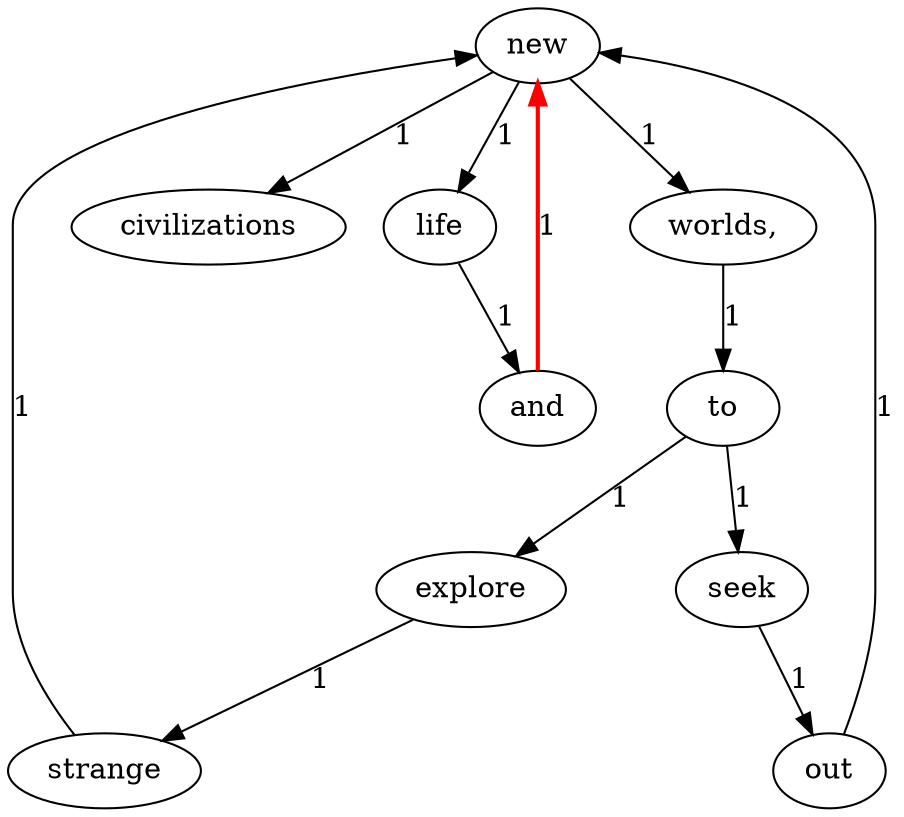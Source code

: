 digraph G {
  "new" -> "worlds," [label="1", weight=1];
  "new" -> "civilizations" [label="1", weight=1];
  "new" -> "life" [label="1", weight=1];
  "worlds," -> "to" [label="1", weight=1];
  "explore" -> "strange" [label="1", weight=1];
  "and" -> "new" [label="1", color="red", penwidth=2.0];
  "to" -> "explore" [label="1", weight=1];
  "to" -> "seek" [label="1", weight=1];
  "seek" -> "out" [label="1", weight=1];
  "strange" -> "new" [label="1", weight=1];
  "life" -> "and" [label="1", weight=1];
  "out" -> "new" [label="1", weight=1];
}
